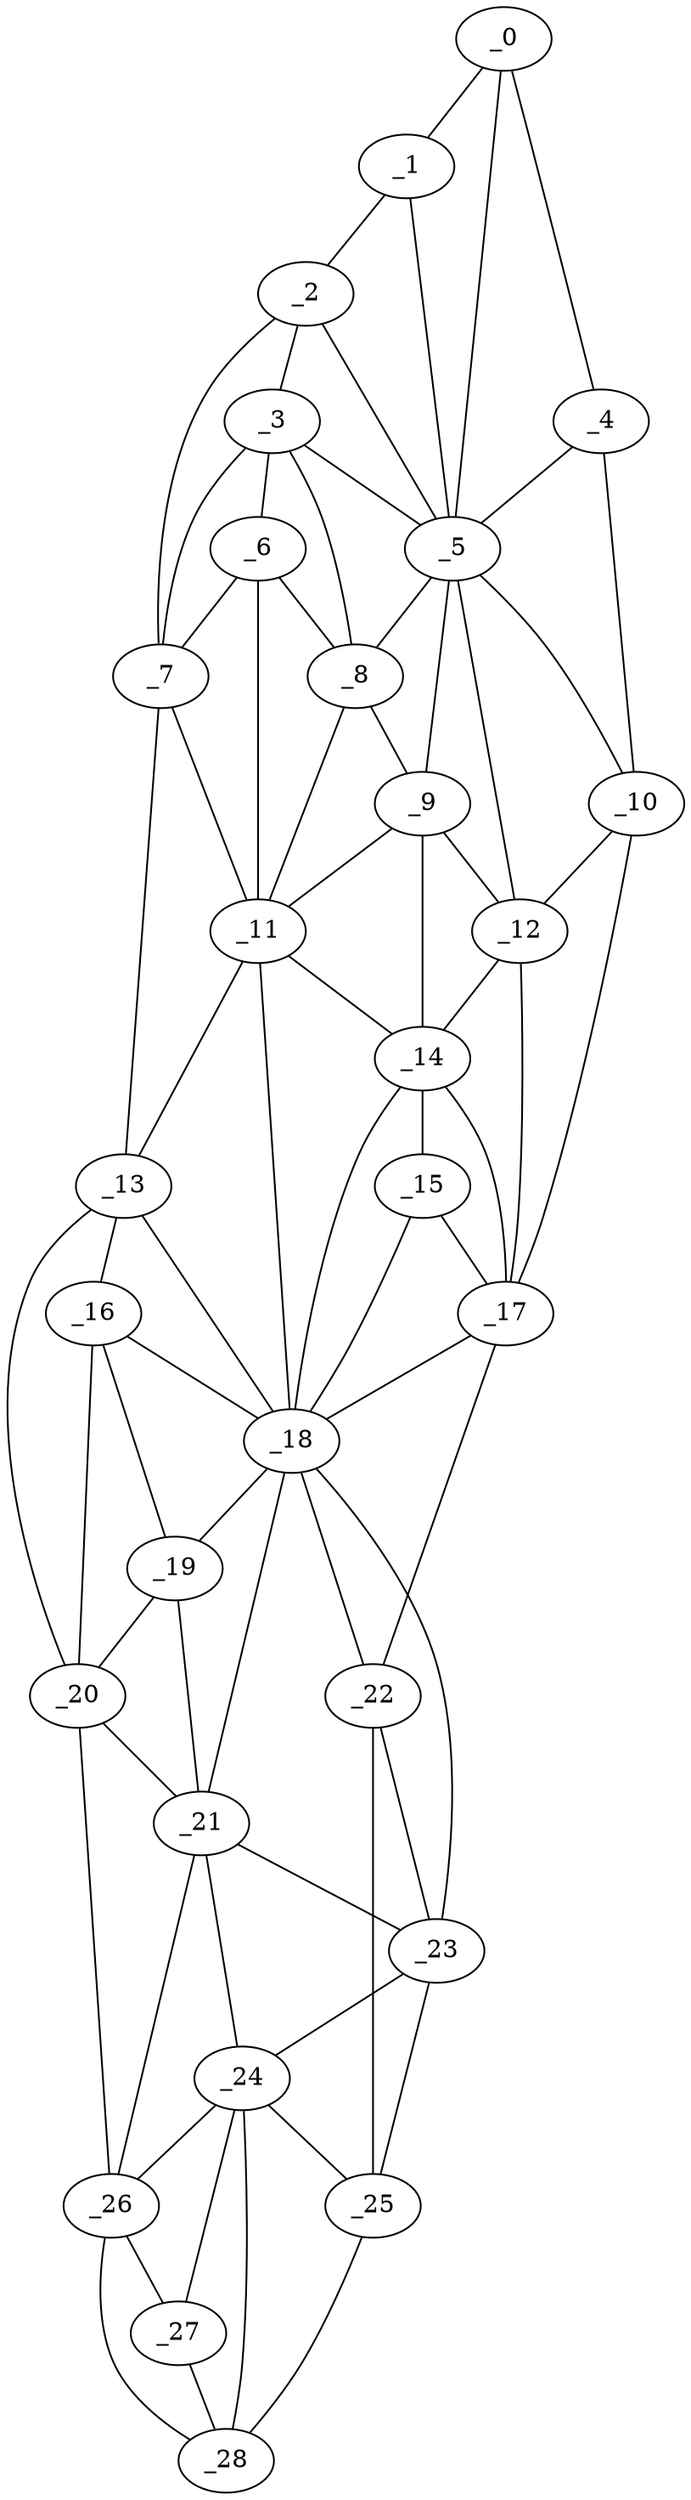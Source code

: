 graph "obj69__315.gxl" {
	_0	 [x=4,
		y=86];
	_1	 [x=6,
		y=77];
	_0 -- _1	 [valence=1];
	_4	 [x=33,
		y=96];
	_0 -- _4	 [valence=1];
	_5	 [x=36,
		y=87];
	_0 -- _5	 [valence=2];
	_2	 [x=22,
		y=64];
	_1 -- _2	 [valence=1];
	_1 -- _5	 [valence=2];
	_3	 [x=28,
		y=64];
	_2 -- _3	 [valence=1];
	_2 -- _5	 [valence=1];
	_7	 [x=41,
		y=53];
	_2 -- _7	 [valence=1];
	_3 -- _5	 [valence=2];
	_6	 [x=39,
		y=61];
	_3 -- _6	 [valence=2];
	_3 -- _7	 [valence=2];
	_8	 [x=41,
		y=70];
	_3 -- _8	 [valence=2];
	_4 -- _5	 [valence=2];
	_10	 [x=48,
		y=93];
	_4 -- _10	 [valence=1];
	_5 -- _8	 [valence=2];
	_9	 [x=46,
		y=73];
	_5 -- _9	 [valence=1];
	_5 -- _10	 [valence=1];
	_12	 [x=49,
		y=85];
	_5 -- _12	 [valence=2];
	_6 -- _7	 [valence=2];
	_6 -- _8	 [valence=2];
	_11	 [x=49,
		y=64];
	_6 -- _11	 [valence=2];
	_7 -- _11	 [valence=1];
	_13	 [x=60,
		y=42];
	_7 -- _13	 [valence=1];
	_8 -- _9	 [valence=2];
	_8 -- _11	 [valence=1];
	_9 -- _11	 [valence=2];
	_9 -- _12	 [valence=2];
	_14	 [x=60,
		y=75];
	_9 -- _14	 [valence=2];
	_10 -- _12	 [valence=2];
	_17	 [x=68,
		y=85];
	_10 -- _17	 [valence=1];
	_11 -- _13	 [valence=2];
	_11 -- _14	 [valence=2];
	_18	 [x=78,
		y=60];
	_11 -- _18	 [valence=1];
	_12 -- _14	 [valence=2];
	_12 -- _17	 [valence=1];
	_16	 [x=67,
		y=40];
	_13 -- _16	 [valence=2];
	_13 -- _18	 [valence=2];
	_20	 [x=91,
		y=30];
	_13 -- _20	 [valence=1];
	_15	 [x=65,
		y=76];
	_14 -- _15	 [valence=2];
	_14 -- _17	 [valence=2];
	_14 -- _18	 [valence=2];
	_15 -- _17	 [valence=2];
	_15 -- _18	 [valence=1];
	_16 -- _18	 [valence=2];
	_19	 [x=80,
		y=48];
	_16 -- _19	 [valence=2];
	_16 -- _20	 [valence=2];
	_17 -- _18	 [valence=2];
	_22	 [x=100,
		y=72];
	_17 -- _22	 [valence=1];
	_18 -- _19	 [valence=2];
	_21	 [x=99,
		y=50];
	_18 -- _21	 [valence=2];
	_18 -- _22	 [valence=2];
	_23	 [x=101,
		y=60];
	_18 -- _23	 [valence=2];
	_19 -- _20	 [valence=2];
	_19 -- _21	 [valence=2];
	_20 -- _21	 [valence=1];
	_26	 [x=124,
		y=41];
	_20 -- _26	 [valence=1];
	_21 -- _23	 [valence=2];
	_24	 [x=112,
		y=52];
	_21 -- _24	 [valence=1];
	_21 -- _26	 [valence=2];
	_22 -- _23	 [valence=2];
	_25	 [x=118,
		y=63];
	_22 -- _25	 [valence=1];
	_23 -- _24	 [valence=2];
	_23 -- _25	 [valence=1];
	_24 -- _25	 [valence=1];
	_24 -- _26	 [valence=2];
	_27	 [x=124,
		y=51];
	_24 -- _27	 [valence=2];
	_28	 [x=125,
		y=58];
	_24 -- _28	 [valence=2];
	_25 -- _28	 [valence=1];
	_26 -- _27	 [valence=2];
	_26 -- _28	 [valence=1];
	_27 -- _28	 [valence=1];
}

